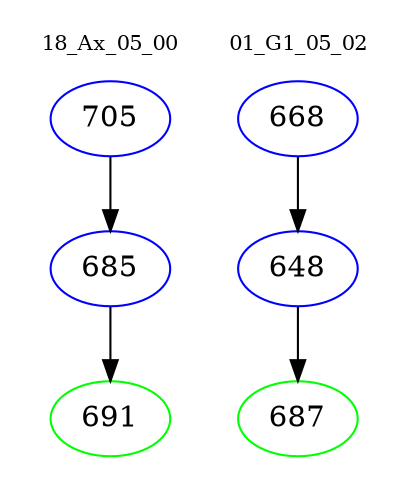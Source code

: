 digraph{
subgraph cluster_0 {
color = white
label = "18_Ax_05_00";
fontsize=10;
T0_705 [label="705", color="blue"]
T0_705 -> T0_685 [color="black"]
T0_685 [label="685", color="blue"]
T0_685 -> T0_691 [color="black"]
T0_691 [label="691", color="green"]
}
subgraph cluster_1 {
color = white
label = "01_G1_05_02";
fontsize=10;
T1_668 [label="668", color="blue"]
T1_668 -> T1_648 [color="black"]
T1_648 [label="648", color="blue"]
T1_648 -> T1_687 [color="black"]
T1_687 [label="687", color="green"]
}
}
